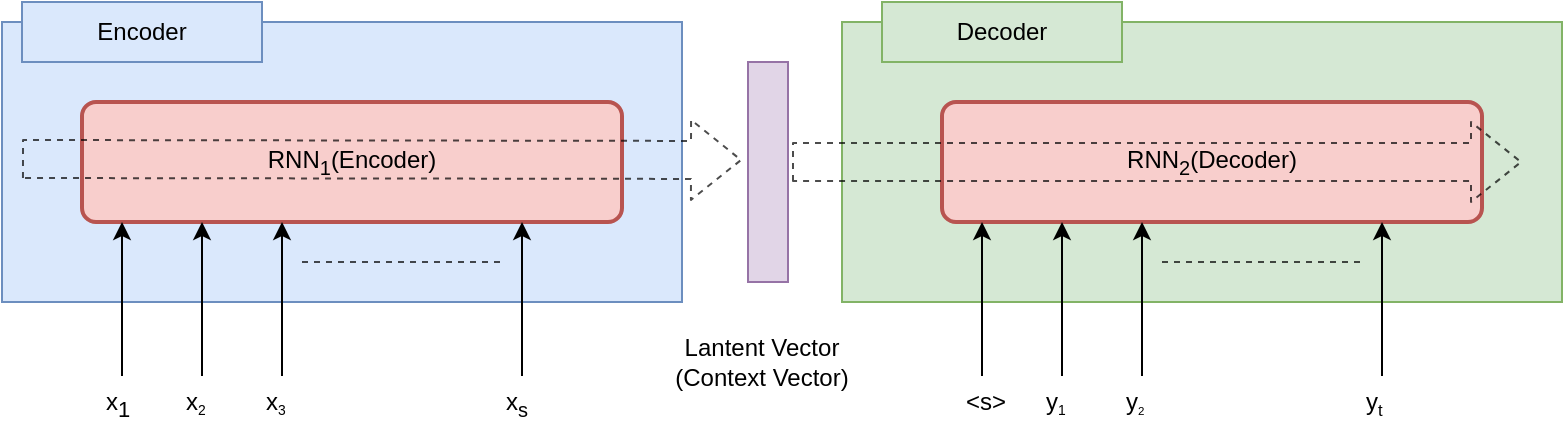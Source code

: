 <mxfile version="10.6.6" type="github"><diagram id="DmjjoQ91sWiKnttqh8q-" name="Page-1"><mxGraphModel dx="359" dy="215" grid="1" gridSize="10" guides="1" tooltips="1" connect="1" arrows="1" fold="1" page="1" pageScale="1" pageWidth="827" pageHeight="1169" math="0" shadow="0"><root><mxCell id="0"/><mxCell id="1" parent="0"/><mxCell id="F5yipch6Bjd3sEzU02m4-11" value="" style="rounded=0;whiteSpace=wrap;html=1;labelBackgroundColor=none;fillColor=#dae8fc;strokeColor=#6c8ebf;glass=0;shadow=0;comic=0;noLabel=1;" vertex="1" parent="1"><mxGeometry x="20" y="70" width="340" height="140" as="geometry"/></mxCell><mxCell id="F5yipch6Bjd3sEzU02m4-31" value="" style="rounded=0;whiteSpace=wrap;html=1;labelBackgroundColor=none;fillColor=#d5e8d4;strokeColor=#82b366;glass=0;shadow=0;comic=0;noLabel=1;" vertex="1" parent="1"><mxGeometry x="440" y="70" width="360" height="140" as="geometry"/></mxCell><mxCell id="F5yipch6Bjd3sEzU02m4-1" value="RNN&lt;sub&gt;1&lt;/sub&gt;(Encoder)" style="rounded=1;whiteSpace=wrap;html=1;absoluteArcSize=1;arcSize=14;strokeWidth=2;fillColor=#f8cecc;verticalAlign=middle;horizontal=1;labelBackgroundColor=none;strokeColor=#b85450;" vertex="1" parent="1"><mxGeometry x="60" y="110" width="270" height="60" as="geometry"/></mxCell><mxCell id="F5yipch6Bjd3sEzU02m4-3" value="" style="endArrow=classic;html=1;" edge="1" parent="1"><mxGeometry width="50" height="50" relative="1" as="geometry"><mxPoint x="80" y="247" as="sourcePoint"/><mxPoint x="80" y="170" as="targetPoint"/></mxGeometry></mxCell><mxCell id="F5yipch6Bjd3sEzU02m4-4" value="" style="endArrow=classic;html=1;" edge="1" parent="1"><mxGeometry width="50" height="50" relative="1" as="geometry"><mxPoint x="120" y="247" as="sourcePoint"/><mxPoint x="120" y="170" as="targetPoint"/></mxGeometry></mxCell><mxCell id="F5yipch6Bjd3sEzU02m4-5" value="" style="endArrow=classic;html=1;" edge="1" parent="1"><mxGeometry width="50" height="50" relative="1" as="geometry"><mxPoint x="160" y="247" as="sourcePoint"/><mxPoint x="160" y="170" as="targetPoint"/></mxGeometry></mxCell><mxCell id="F5yipch6Bjd3sEzU02m4-6" value="" style="endArrow=classic;html=1;" edge="1" parent="1"><mxGeometry width="50" height="50" relative="1" as="geometry"><mxPoint x="280" y="247" as="sourcePoint"/><mxPoint x="280" y="170" as="targetPoint"/></mxGeometry></mxCell><mxCell id="F5yipch6Bjd3sEzU02m4-7" value="" style="shape=flexArrow;endArrow=classic;html=1;fillColor=none;opacity=70;width=19;endSize=8;dashed=1;" edge="1" parent="1"><mxGeometry width="50" height="50" relative="1" as="geometry"><mxPoint x="30" y="138.5" as="sourcePoint"/><mxPoint x="390" y="139" as="targetPoint"/></mxGeometry></mxCell><mxCell id="F5yipch6Bjd3sEzU02m4-36" value="&lt;br&gt;&lt;br&gt;" style="text;html=1;resizable=0;points=[];align=center;verticalAlign=middle;labelBackgroundColor=#ffffff;" vertex="1" connectable="0" parent="F5yipch6Bjd3sEzU02m4-7"><mxGeometry x="-0.299" y="-4" relative="1" as="geometry"><mxPoint x="1" as="offset"/></mxGeometry></mxCell><mxCell id="F5yipch6Bjd3sEzU02m4-10" value="" style="endArrow=none;dashed=1;html=1;fillColor=none;opacity=70;" edge="1" parent="1"><mxGeometry width="50" height="50" relative="1" as="geometry"><mxPoint x="170" y="190" as="sourcePoint"/><mxPoint x="270" y="190" as="targetPoint"/></mxGeometry></mxCell><mxCell id="F5yipch6Bjd3sEzU02m4-12" value="Encoder" style="rounded=0;whiteSpace=wrap;html=1;shadow=0;glass=0;comic=0;labelBackgroundColor=none;fillColor=#dae8fc;strokeColor=#6c8ebf;" vertex="1" parent="1"><mxGeometry x="30" y="60" width="120" height="30" as="geometry"/></mxCell><mxCell id="F5yipch6Bjd3sEzU02m4-14" value="&lt;font&gt;&lt;font style=&quot;font-size: 12px&quot;&gt;x&lt;/font&gt;&lt;sub style=&quot;font-size: 11px&quot;&gt;1&lt;/sub&gt;&lt;/font&gt;" style="text;html=1;resizable=0;points=[];autosize=1;align=left;verticalAlign=top;spacingTop=-4;" vertex="1" parent="1"><mxGeometry x="70" y="250" width="30" height="20" as="geometry"/></mxCell><mxCell id="F5yipch6Bjd3sEzU02m4-15" value="x&lt;span style=&quot;font-size: 8.333px&quot;&gt;&lt;sub&gt;2&lt;/sub&gt;&lt;/span&gt;&lt;br&gt;" style="text;html=1;resizable=0;points=[];autosize=1;align=left;verticalAlign=top;spacingTop=-4;" vertex="1" parent="1"><mxGeometry x="110" y="250" width="30" height="20" as="geometry"/></mxCell><mxCell id="F5yipch6Bjd3sEzU02m4-16" value="&lt;font style=&quot;font-size: 12px&quot;&gt;x&lt;/font&gt;&lt;span style=&quot;font-size: 8.333px&quot;&gt;&lt;sub&gt;3&lt;/sub&gt;&lt;/span&gt;" style="text;html=1;resizable=0;points=[];autosize=1;align=left;verticalAlign=top;spacingTop=-4;" vertex="1" parent="1"><mxGeometry x="150" y="250" width="30" height="20" as="geometry"/></mxCell><mxCell id="F5yipch6Bjd3sEzU02m4-17" value="x&lt;sub&gt;s&lt;/sub&gt;" style="text;html=1;resizable=0;points=[];autosize=1;align=left;verticalAlign=top;spacingTop=-4;" vertex="1" parent="1"><mxGeometry x="270" y="250" width="30" height="20" as="geometry"/></mxCell><mxCell id="F5yipch6Bjd3sEzU02m4-19" value="RNN&lt;sub&gt;2&lt;/sub&gt;(Decoder)" style="rounded=1;whiteSpace=wrap;html=1;absoluteArcSize=1;arcSize=14;strokeWidth=2;fillColor=#f8cecc;verticalAlign=middle;horizontal=1;labelBackgroundColor=none;strokeColor=#b85450;" vertex="1" parent="1"><mxGeometry x="490" y="110" width="270" height="60" as="geometry"/></mxCell><mxCell id="F5yipch6Bjd3sEzU02m4-20" value="" style="endArrow=classic;html=1;" edge="1" parent="1"><mxGeometry width="50" height="50" relative="1" as="geometry"><mxPoint x="510" y="247" as="sourcePoint"/><mxPoint x="510" y="170" as="targetPoint"/></mxGeometry></mxCell><mxCell id="F5yipch6Bjd3sEzU02m4-21" value="" style="endArrow=classic;html=1;" edge="1" parent="1"><mxGeometry width="50" height="50" relative="1" as="geometry"><mxPoint x="550" y="247" as="sourcePoint"/><mxPoint x="550" y="170" as="targetPoint"/></mxGeometry></mxCell><mxCell id="F5yipch6Bjd3sEzU02m4-22" value="" style="endArrow=classic;html=1;" edge="1" parent="1"><mxGeometry width="50" height="50" relative="1" as="geometry"><mxPoint x="590" y="247" as="sourcePoint"/><mxPoint x="590" y="170" as="targetPoint"/></mxGeometry></mxCell><mxCell id="F5yipch6Bjd3sEzU02m4-23" value="" style="endArrow=classic;html=1;" edge="1" parent="1"><mxGeometry width="50" height="50" relative="1" as="geometry"><mxPoint x="710" y="247" as="sourcePoint"/><mxPoint x="710" y="170" as="targetPoint"/></mxGeometry></mxCell><mxCell id="F5yipch6Bjd3sEzU02m4-24" value="" style="shape=flexArrow;endArrow=classic;html=1;fillColor=none;opacity=70;width=19;endSize=8;dashed=1;" edge="1" parent="1"><mxGeometry width="50" height="50" relative="1" as="geometry"><mxPoint x="415" y="140" as="sourcePoint"/><mxPoint x="780" y="140" as="targetPoint"/></mxGeometry></mxCell><mxCell id="F5yipch6Bjd3sEzU02m4-35" value="&lt;br&gt;&lt;br&gt;" style="text;html=1;resizable=0;points=[];align=center;verticalAlign=middle;labelBackgroundColor=#ffffff;" vertex="1" connectable="0" parent="F5yipch6Bjd3sEzU02m4-24"><mxGeometry x="0.084" y="-2" relative="1" as="geometry"><mxPoint as="offset"/></mxGeometry></mxCell><mxCell id="F5yipch6Bjd3sEzU02m4-25" value="" style="endArrow=none;dashed=1;html=1;fillColor=none;opacity=70;" edge="1" parent="1"><mxGeometry width="50" height="50" relative="1" as="geometry"><mxPoint x="600" y="190" as="sourcePoint"/><mxPoint x="700" y="190" as="targetPoint"/></mxGeometry></mxCell><mxCell id="F5yipch6Bjd3sEzU02m4-26" value="Decoder" style="rounded=0;whiteSpace=wrap;html=1;shadow=0;glass=0;comic=0;labelBackgroundColor=none;fillColor=#d5e8d4;strokeColor=#82b366;" vertex="1" parent="1"><mxGeometry x="460" y="60" width="120" height="30" as="geometry"/></mxCell><mxCell id="F5yipch6Bjd3sEzU02m4-27" value="&amp;lt;s&amp;gt;&lt;br&gt;" style="text;html=1;resizable=0;points=[];autosize=1;align=left;verticalAlign=top;spacingTop=-4;" vertex="1" parent="1"><mxGeometry x="500" y="250" width="40" height="20" as="geometry"/></mxCell><mxCell id="F5yipch6Bjd3sEzU02m4-28" value="y&lt;span style=&quot;font-size: 8.333px&quot;&gt;&lt;sub&gt;1&lt;/sub&gt;&lt;/span&gt;&lt;br&gt;" style="text;html=1;resizable=0;points=[];autosize=1;align=left;verticalAlign=top;spacingTop=-4;" vertex="1" parent="1"><mxGeometry x="540" y="250" width="30" height="20" as="geometry"/></mxCell><mxCell id="F5yipch6Bjd3sEzU02m4-29" value="&lt;font style=&quot;font-size: 12px&quot;&gt;y&lt;/font&gt;&lt;font style=&quot;font-size: 6.944px&quot;&gt;&lt;sub&gt;2&lt;/sub&gt;&lt;/font&gt;" style="text;html=1;resizable=0;points=[];autosize=1;align=left;verticalAlign=top;spacingTop=-4;" vertex="1" parent="1"><mxGeometry x="580" y="250" width="30" height="20" as="geometry"/></mxCell><mxCell id="F5yipch6Bjd3sEzU02m4-30" value="y&lt;span style=&quot;font-size: 10px&quot;&gt;&lt;sub&gt;t&lt;/sub&gt;&lt;/span&gt;" style="text;html=1;resizable=0;points=[];autosize=1;align=left;verticalAlign=top;spacingTop=-4;" vertex="1" parent="1"><mxGeometry x="700" y="250" width="20" height="20" as="geometry"/></mxCell><mxCell id="F5yipch6Bjd3sEzU02m4-34" value="" style="rounded=0;whiteSpace=wrap;html=1;shadow=0;glass=0;comic=0;labelBackgroundColor=none;fillColor=#e1d5e7;strokeColor=#9673a6;" vertex="1" parent="1"><mxGeometry x="393" y="90" width="20" height="110" as="geometry"/></mxCell><mxCell id="F5yipch6Bjd3sEzU02m4-37" value="Lantent Vector&lt;br&gt;(Context Vector)&lt;br&gt;" style="text;html=1;strokeColor=none;fillColor=none;align=center;verticalAlign=middle;whiteSpace=wrap;rounded=0;shadow=0;glass=0;comic=0;labelBackgroundColor=none;" vertex="1" parent="1"><mxGeometry x="355" y="230" width="90" height="20" as="geometry"/></mxCell></root></mxGraphModel></diagram></mxfile>